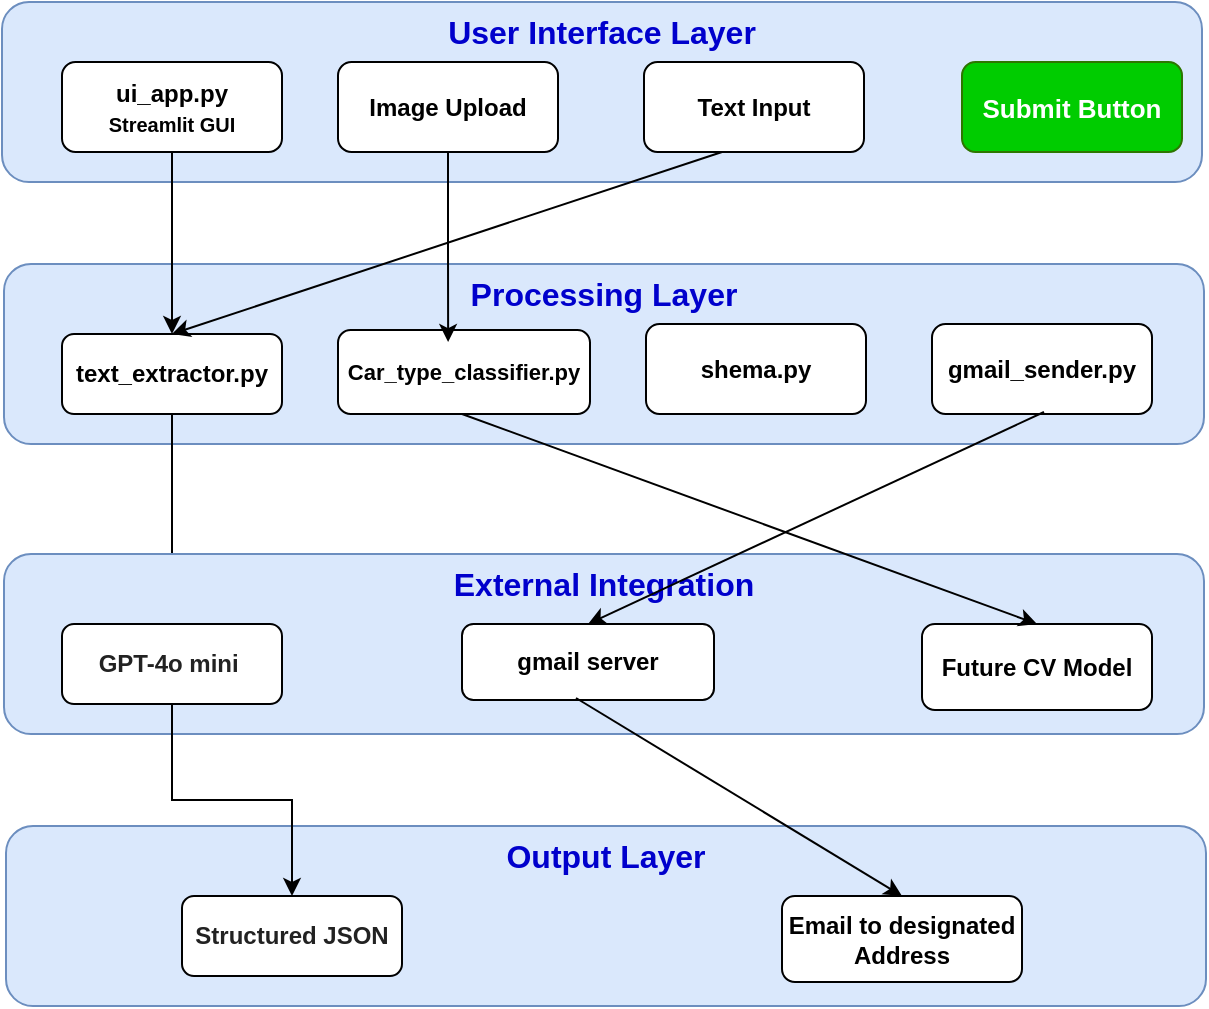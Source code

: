 <mxfile version="24.7.14">
  <diagram name="Page-1" id="4QergYm9yRmFlicMtAeq">
    <mxGraphModel dx="1050" dy="530" grid="1" gridSize="10" guides="1" tooltips="1" connect="1" arrows="1" fold="1" page="1" pageScale="1" pageWidth="850" pageHeight="1100" math="0" shadow="0">
      <root>
        <mxCell id="0" />
        <mxCell id="1" parent="0" />
        <mxCell id="sIXYhAxRqwfhUXq1aSSd-2" value="&lt;div style=&quot;text-align: justify; padding-bottom: 60px;&quot;&gt;&lt;b style=&quot;background-color: initial;&quot;&gt;&lt;font style=&quot;font-size: 16px;&quot; color=&quot;#0000cc&quot;&gt;User Interface Layer&lt;/font&gt;&lt;/b&gt;&lt;/div&gt;" style="rounded=1;whiteSpace=wrap;html=1;fillColor=#dae8fc;strokeColor=#6c8ebf;align=center;" vertex="1" parent="1">
          <mxGeometry x="120" y="30" width="600" height="90" as="geometry" />
        </mxCell>
        <mxCell id="sIXYhAxRqwfhUXq1aSSd-4" value="&lt;font style=&quot;font-size: 12px;&quot;&gt;&lt;b style=&quot;&quot;&gt;ui_app.py&lt;/b&gt;&lt;/font&gt;&lt;div style=&quot;&quot;&gt;&lt;font size=&quot;1&quot; style=&quot;&quot;&gt;&lt;b style=&quot;&quot;&gt;Streamlit GUI&lt;/b&gt;&lt;/font&gt;&lt;/div&gt;" style="rounded=1;whiteSpace=wrap;html=1;" vertex="1" parent="1">
          <mxGeometry x="150" y="60" width="110" height="45" as="geometry" />
        </mxCell>
        <mxCell id="sIXYhAxRqwfhUXq1aSSd-6" value="&lt;b style=&quot;&quot;&gt;&lt;font style=&quot;font-size: 12px;&quot;&gt;Image Upload&lt;/font&gt;&lt;/b&gt;" style="rounded=1;whiteSpace=wrap;html=1;" vertex="1" parent="1">
          <mxGeometry x="288" y="60" width="110" height="45" as="geometry" />
        </mxCell>
        <mxCell id="sIXYhAxRqwfhUXq1aSSd-7" value="&lt;b style=&quot;&quot;&gt;&lt;font style=&quot;font-size: 12px;&quot;&gt;Text Input&lt;/font&gt;&lt;/b&gt;" style="rounded=1;whiteSpace=wrap;html=1;" vertex="1" parent="1">
          <mxGeometry x="441" y="60" width="110" height="45" as="geometry" />
        </mxCell>
        <mxCell id="sIXYhAxRqwfhUXq1aSSd-8" value="&lt;b style=&quot;&quot;&gt;&lt;font style=&quot;font-size: 13px;&quot;&gt;Submit Button&lt;/font&gt;&lt;/b&gt;" style="rounded=1;whiteSpace=wrap;html=1;fillColor=#00CC00;strokeColor=#2D7600;fontColor=#ffffff;" vertex="1" parent="1">
          <mxGeometry x="600" y="60" width="110" height="45" as="geometry" />
        </mxCell>
        <mxCell id="sIXYhAxRqwfhUXq1aSSd-14" value="&lt;div style=&quot;text-align: justify; padding-bottom: 60px;&quot;&gt;&lt;b style=&quot;background-color: initial;&quot;&gt;&lt;font style=&quot;font-size: 16px;&quot; color=&quot;#0000cc&quot;&gt;Processing Layer&lt;/font&gt;&lt;/b&gt;&lt;/div&gt;" style="rounded=1;whiteSpace=wrap;html=1;fillColor=#dae8fc;strokeColor=#6c8ebf;align=center;" vertex="1" parent="1">
          <mxGeometry x="121" y="161" width="600" height="90" as="geometry" />
        </mxCell>
        <mxCell id="sIXYhAxRqwfhUXq1aSSd-36" style="edgeStyle=orthogonalEdgeStyle;rounded=0;orthogonalLoop=1;jettySize=auto;html=1;exitX=0.5;exitY=1;exitDx=0;exitDy=0;entryX=0.5;entryY=0;entryDx=0;entryDy=0;" edge="1" parent="1" source="sIXYhAxRqwfhUXq1aSSd-15" target="sIXYhAxRqwfhUXq1aSSd-22">
          <mxGeometry relative="1" as="geometry" />
        </mxCell>
        <mxCell id="sIXYhAxRqwfhUXq1aSSd-15" value="&lt;b style=&quot;&quot;&gt;&lt;font style=&quot;font-size: 12px;&quot;&gt;text_extractor.py&lt;/font&gt;&lt;/b&gt;" style="rounded=1;whiteSpace=wrap;html=1;" vertex="1" parent="1">
          <mxGeometry x="150" y="196" width="110" height="40" as="geometry" />
        </mxCell>
        <mxCell id="sIXYhAxRqwfhUXq1aSSd-16" value="&lt;b style=&quot;font-size: 11px;&quot;&gt;&lt;font style=&quot;font-size: 11px;&quot;&gt;Car_&lt;/font&gt;&lt;/b&gt;&lt;b style=&quot;font-size: 11px; background-color: initial;&quot;&gt;type_&lt;/b&gt;&lt;b style=&quot;font-size: 11px; background-color: initial;&quot;&gt;classifier.py&lt;/b&gt;" style="rounded=1;whiteSpace=wrap;html=1;" vertex="1" parent="1">
          <mxGeometry x="288" y="194" width="126" height="42" as="geometry" />
        </mxCell>
        <mxCell id="sIXYhAxRqwfhUXq1aSSd-17" value="&lt;b style=&quot;&quot;&gt;&lt;font style=&quot;font-size: 12px;&quot;&gt;shema.py&lt;/font&gt;&lt;/b&gt;" style="rounded=1;whiteSpace=wrap;html=1;" vertex="1" parent="1">
          <mxGeometry x="442" y="191" width="110" height="45" as="geometry" />
        </mxCell>
        <mxCell id="sIXYhAxRqwfhUXq1aSSd-20" value="&lt;b style=&quot;&quot;&gt;&lt;font style=&quot;font-size: 12px;&quot;&gt;gmail_sender.py&lt;/font&gt;&lt;/b&gt;" style="rounded=1;whiteSpace=wrap;html=1;" vertex="1" parent="1">
          <mxGeometry x="585" y="191" width="110" height="45" as="geometry" />
        </mxCell>
        <mxCell id="sIXYhAxRqwfhUXq1aSSd-21" value="&lt;div style=&quot;text-align: justify; padding-bottom: 60px;&quot;&gt;&lt;b style=&quot;background-color: initial;&quot;&gt;&lt;font style=&quot;font-size: 16px;&quot; color=&quot;#0000cc&quot;&gt;External Integration&lt;/font&gt;&lt;/b&gt;&lt;/div&gt;" style="rounded=1;whiteSpace=wrap;html=1;fillColor=#dae8fc;strokeColor=#6c8ebf;align=center;" vertex="1" parent="1">
          <mxGeometry x="121" y="306" width="600" height="90" as="geometry" />
        </mxCell>
        <mxCell id="sIXYhAxRqwfhUXq1aSSd-22" value="&lt;span style=&quot;color: rgb(34, 34, 34); font-family: Aptos, sans-serif; text-align: start; background-color: rgb(255, 255, 255);&quot;&gt;&lt;b style=&quot;&quot;&gt;&lt;font style=&quot;font-size: 12px;&quot;&gt;GPT-4o mini&amp;nbsp;&lt;/font&gt;&lt;/b&gt;&lt;/span&gt;" style="rounded=1;whiteSpace=wrap;html=1;" vertex="1" parent="1">
          <mxGeometry x="150" y="341" width="110" height="40" as="geometry" />
        </mxCell>
        <mxCell id="sIXYhAxRqwfhUXq1aSSd-23" value="&lt;b&gt;gmail server&lt;/b&gt;" style="rounded=1;whiteSpace=wrap;html=1;" vertex="1" parent="1">
          <mxGeometry x="350" y="341" width="126" height="38" as="geometry" />
        </mxCell>
        <mxCell id="sIXYhAxRqwfhUXq1aSSd-24" value="&lt;b&gt;Future CV Model&lt;/b&gt;" style="rounded=1;whiteSpace=wrap;html=1;" vertex="1" parent="1">
          <mxGeometry x="580" y="341" width="115" height="43" as="geometry" />
        </mxCell>
        <mxCell id="sIXYhAxRqwfhUXq1aSSd-26" value="&lt;div style=&quot;text-align: justify; padding-bottom: 60px;&quot;&gt;&lt;b style=&quot;background-color: initial;&quot;&gt;&lt;font style=&quot;font-size: 16px;&quot; color=&quot;#0000cc&quot;&gt;Output Layer&lt;/font&gt;&lt;/b&gt;&lt;/div&gt;" style="rounded=1;whiteSpace=wrap;html=1;fillColor=#dae8fc;strokeColor=#6c8ebf;align=center;" vertex="1" parent="1">
          <mxGeometry x="122" y="442" width="600" height="90" as="geometry" />
        </mxCell>
        <mxCell id="sIXYhAxRqwfhUXq1aSSd-27" value="&lt;span style=&quot;color: rgb(34, 34, 34); font-family: Aptos, sans-serif; text-align: start; background-color: rgb(255, 255, 255);&quot;&gt;&lt;b style=&quot;&quot;&gt;&lt;font style=&quot;font-size: 12px;&quot;&gt;Structured JSON&lt;/font&gt;&lt;/b&gt;&lt;/span&gt;" style="rounded=1;whiteSpace=wrap;html=1;" vertex="1" parent="1">
          <mxGeometry x="210" y="477" width="110" height="40" as="geometry" />
        </mxCell>
        <mxCell id="sIXYhAxRqwfhUXq1aSSd-29" value="&lt;b&gt;Email to designated Address&lt;/b&gt;" style="rounded=1;whiteSpace=wrap;html=1;" vertex="1" parent="1">
          <mxGeometry x="510" y="477" width="120" height="43" as="geometry" />
        </mxCell>
        <mxCell id="sIXYhAxRqwfhUXq1aSSd-32" style="edgeStyle=orthogonalEdgeStyle;rounded=0;orthogonalLoop=1;jettySize=auto;html=1;exitX=0.5;exitY=1;exitDx=0;exitDy=0;entryX=0.437;entryY=0.143;entryDx=0;entryDy=0;entryPerimeter=0;" edge="1" parent="1" source="sIXYhAxRqwfhUXq1aSSd-6" target="sIXYhAxRqwfhUXq1aSSd-16">
          <mxGeometry relative="1" as="geometry" />
        </mxCell>
        <mxCell id="sIXYhAxRqwfhUXq1aSSd-33" style="edgeStyle=orthogonalEdgeStyle;rounded=0;orthogonalLoop=1;jettySize=auto;html=1;exitX=0.5;exitY=1;exitDx=0;exitDy=0;entryX=0.5;entryY=0;entryDx=0;entryDy=0;" edge="1" parent="1" source="sIXYhAxRqwfhUXq1aSSd-4" target="sIXYhAxRqwfhUXq1aSSd-15">
          <mxGeometry relative="1" as="geometry" />
        </mxCell>
        <mxCell id="sIXYhAxRqwfhUXq1aSSd-34" value="" style="endArrow=classic;html=1;rounded=0;entryX=0.5;entryY=0;entryDx=0;entryDy=0;" edge="1" parent="1" target="sIXYhAxRqwfhUXq1aSSd-15">
          <mxGeometry width="50" height="50" relative="1" as="geometry">
            <mxPoint x="480" y="105" as="sourcePoint" />
            <mxPoint x="400" y="145" as="targetPoint" />
          </mxGeometry>
        </mxCell>
        <mxCell id="sIXYhAxRqwfhUXq1aSSd-37" value="" style="endArrow=classic;html=1;rounded=0;entryX=0.5;entryY=0;entryDx=0;entryDy=0;" edge="1" parent="1" target="sIXYhAxRqwfhUXq1aSSd-24">
          <mxGeometry width="50" height="50" relative="1" as="geometry">
            <mxPoint x="350" y="236" as="sourcePoint" />
            <mxPoint x="400" y="264.5" as="targetPoint" />
          </mxGeometry>
        </mxCell>
        <mxCell id="sIXYhAxRqwfhUXq1aSSd-38" value="" style="endArrow=classic;html=1;rounded=0;entryX=0.5;entryY=0;entryDx=0;entryDy=0;" edge="1" parent="1" target="sIXYhAxRqwfhUXq1aSSd-23">
          <mxGeometry width="50" height="50" relative="1" as="geometry">
            <mxPoint x="641" y="235" as="sourcePoint" />
            <mxPoint x="366" y="326" as="targetPoint" />
          </mxGeometry>
        </mxCell>
        <mxCell id="sIXYhAxRqwfhUXq1aSSd-39" value="" style="endArrow=classic;html=1;rounded=0;entryX=0.5;entryY=0;entryDx=0;entryDy=0;" edge="1" parent="1" target="sIXYhAxRqwfhUXq1aSSd-29">
          <mxGeometry width="50" height="50" relative="1" as="geometry">
            <mxPoint x="407" y="378" as="sourcePoint" />
            <mxPoint x="695" y="483" as="targetPoint" />
          </mxGeometry>
        </mxCell>
        <mxCell id="sIXYhAxRqwfhUXq1aSSd-40" style="edgeStyle=orthogonalEdgeStyle;rounded=0;orthogonalLoop=1;jettySize=auto;html=1;exitX=0.5;exitY=1;exitDx=0;exitDy=0;entryX=0.5;entryY=0;entryDx=0;entryDy=0;" edge="1" parent="1" source="sIXYhAxRqwfhUXq1aSSd-22" target="sIXYhAxRqwfhUXq1aSSd-27">
          <mxGeometry relative="1" as="geometry" />
        </mxCell>
      </root>
    </mxGraphModel>
  </diagram>
</mxfile>
